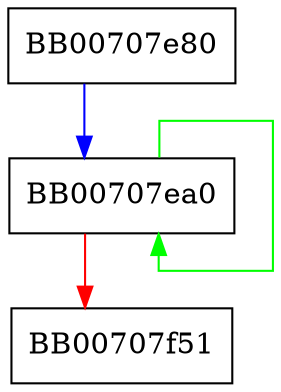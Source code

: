 digraph _x86_64_AES_decrypt {
  node [shape="box"];
  graph [splines=ortho];
  BB00707e80 -> BB00707ea0 [color="blue"];
  BB00707ea0 -> BB00707ea0 [color="green"];
  BB00707ea0 -> BB00707f51 [color="red"];
}